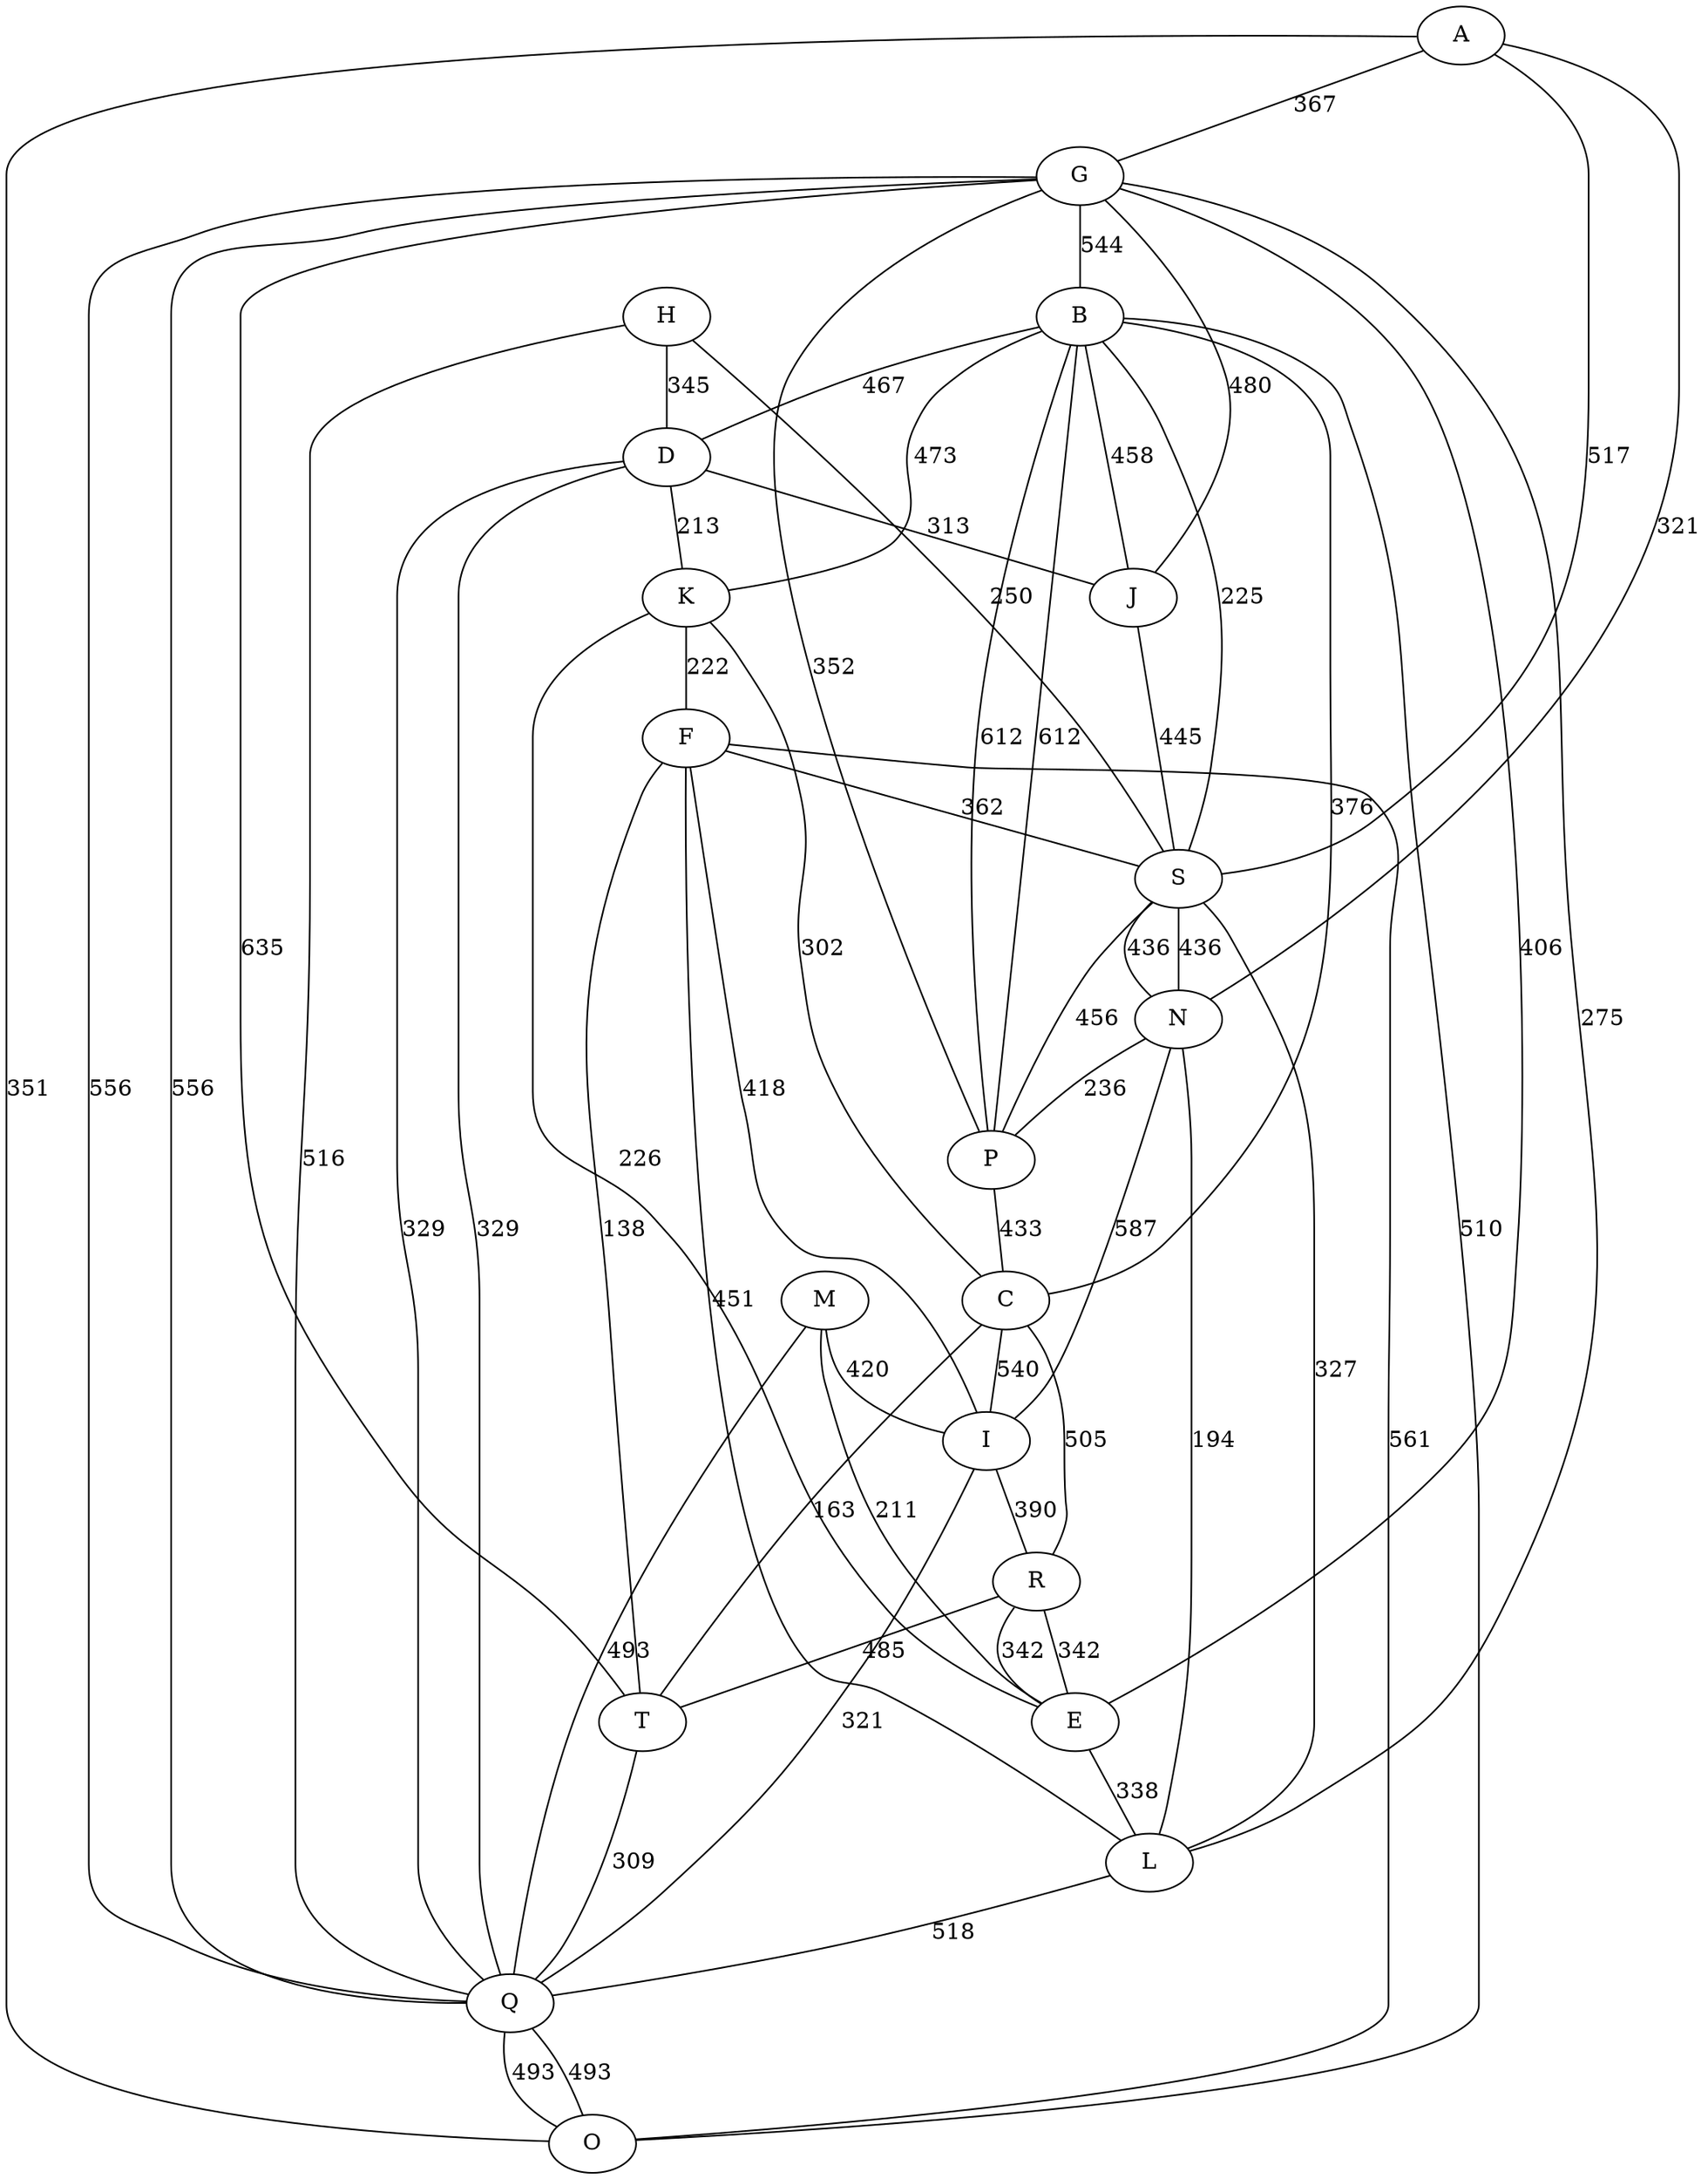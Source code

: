 graph G {
	A -- G [label="367"];
	A -- N [label="321"];
	A -- O [label="351"];
	B -- D [label="467"];
	B -- P [label="612"];
	B -- S [label="225"];
	C -- I [label="540"];
	C -- K [label="302"];
	C -- B [label="376"];
	D -- K [label="213"];
	D -- J [label="313"];
	D -- Q [label="329"];
	E -- L [label="338"];
	E -- G [label="406"];
	E -- R [label="342"];
	F -- T [label="138"];
	F -- I [label="418"];
	F -- S [label="362"];
	G -- B [label="544"];
	G -- P [label="352"];
	G -- Q [label="556"];
	H -- Q [label="516"];
	H -- D [label="345"];
	H -- S [label="250"];
	I -- Q [label="321"];
	I -- R [label="390"];
	I -- N [label="587"];
	J -- S [label="445"];
	J -- B [label="458"];
	J -- G [label="480"];
	K -- F [label="222"];
	K -- B [label="473"];
	K -- E [label="226"];
	L -- F [label="451"];
	L -- G [label="275"];
	L -- Q [label="518"];
	M -- Q [label="493"];
	M -- I [label="420"];
	M -- E [label="211"];
	N -- P [label="236"];
	N -- L [label="194"];
	N -- S [label="436"];
	O -- F [label="561"];
	O -- B [label="510"];
	O -- Q [label="493"];
	P -- S [label="456"];
	P -- C [label="433"];
	P -- B [label="612"];
	Q -- G [label="556"];
	Q -- D [label="329"];
	Q -- O [label="493"];
	R -- E [label="342"];
	R -- T [label="485"];
	R -- C [label="505"];
	S -- L [label="327"];
	S -- N [label="436"];
	S -- A [label="517"];
	T -- Q [label="309"];
	T -- G [label="635"];
	T -- C [label="163"];
}

